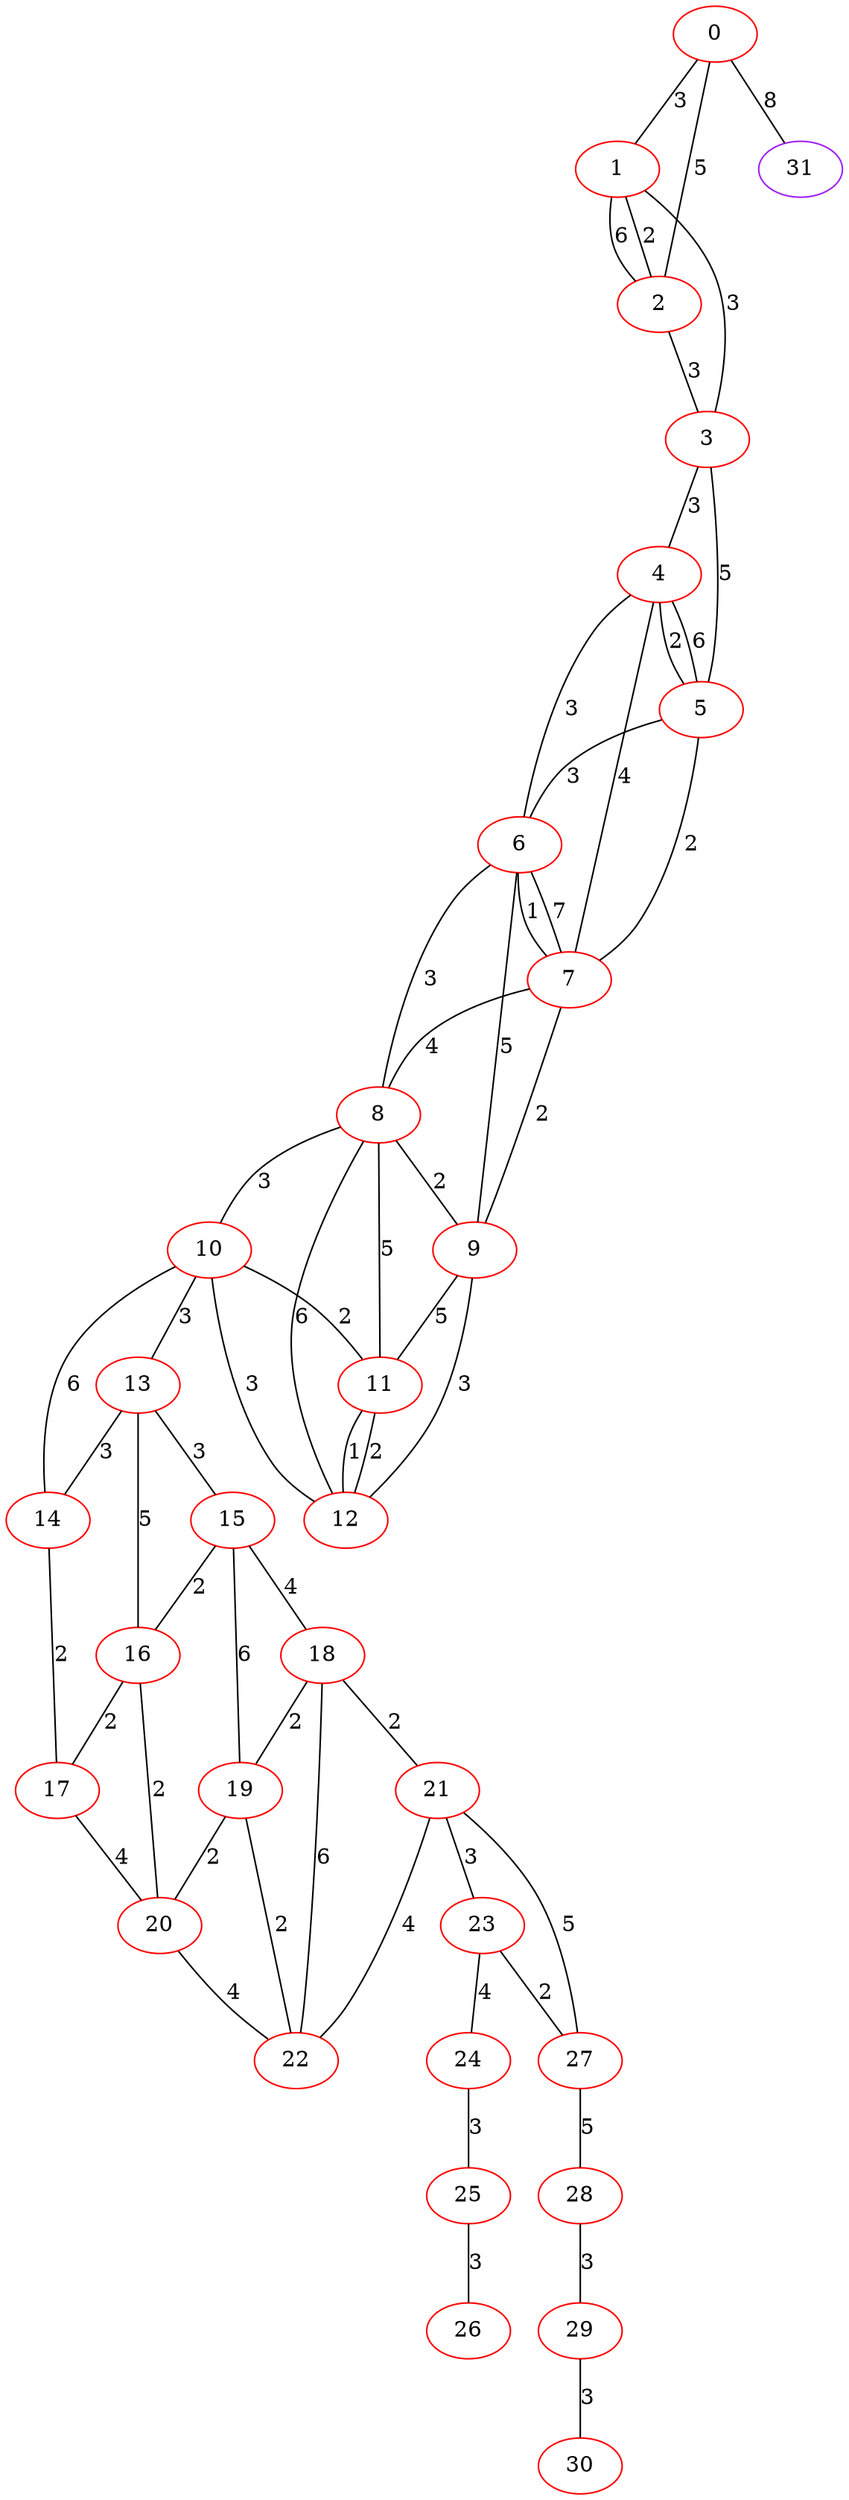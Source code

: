 graph "" {
0 [color=red, weight=1];
1 [color=red, weight=1];
2 [color=red, weight=1];
3 [color=red, weight=1];
4 [color=red, weight=1];
5 [color=red, weight=1];
6 [color=red, weight=1];
7 [color=red, weight=1];
8 [color=red, weight=1];
9 [color=red, weight=1];
10 [color=red, weight=1];
11 [color=red, weight=1];
12 [color=red, weight=1];
13 [color=red, weight=1];
14 [color=red, weight=1];
15 [color=red, weight=1];
16 [color=red, weight=1];
17 [color=red, weight=1];
18 [color=red, weight=1];
19 [color=red, weight=1];
20 [color=red, weight=1];
21 [color=red, weight=1];
22 [color=red, weight=1];
23 [color=red, weight=1];
24 [color=red, weight=1];
25 [color=red, weight=1];
26 [color=red, weight=1];
27 [color=red, weight=1];
28 [color=red, weight=1];
29 [color=red, weight=1];
30 [color=red, weight=1];
31 [color=purple, weight=4];
0 -- 1  [key=0, label=3];
0 -- 2  [key=0, label=5];
0 -- 31  [key=0, label=8];
1 -- 2  [key=0, label=2];
1 -- 2  [key=1, label=6];
1 -- 3  [key=0, label=3];
2 -- 3  [key=0, label=3];
3 -- 4  [key=0, label=3];
3 -- 5  [key=0, label=5];
4 -- 5  [key=0, label=2];
4 -- 5  [key=1, label=6];
4 -- 6  [key=0, label=3];
4 -- 7  [key=0, label=4];
5 -- 6  [key=0, label=3];
5 -- 7  [key=0, label=2];
6 -- 8  [key=0, label=3];
6 -- 9  [key=0, label=5];
6 -- 7  [key=0, label=7];
6 -- 7  [key=1, label=1];
7 -- 8  [key=0, label=4];
7 -- 9  [key=0, label=2];
8 -- 9  [key=0, label=2];
8 -- 10  [key=0, label=3];
8 -- 11  [key=0, label=5];
8 -- 12  [key=0, label=6];
9 -- 11  [key=0, label=5];
9 -- 12  [key=0, label=3];
10 -- 11  [key=0, label=2];
10 -- 12  [key=0, label=3];
10 -- 13  [key=0, label=3];
10 -- 14  [key=0, label=6];
11 -- 12  [key=0, label=1];
11 -- 12  [key=1, label=2];
13 -- 16  [key=0, label=5];
13 -- 14  [key=0, label=3];
13 -- 15  [key=0, label=3];
14 -- 17  [key=0, label=2];
15 -- 16  [key=0, label=2];
15 -- 18  [key=0, label=4];
15 -- 19  [key=0, label=6];
16 -- 17  [key=0, label=2];
16 -- 20  [key=0, label=2];
17 -- 20  [key=0, label=4];
18 -- 19  [key=0, label=2];
18 -- 21  [key=0, label=2];
18 -- 22  [key=0, label=6];
19 -- 20  [key=0, label=2];
19 -- 22  [key=0, label=2];
20 -- 22  [key=0, label=4];
21 -- 27  [key=0, label=5];
21 -- 22  [key=0, label=4];
21 -- 23  [key=0, label=3];
23 -- 24  [key=0, label=4];
23 -- 27  [key=0, label=2];
24 -- 25  [key=0, label=3];
25 -- 26  [key=0, label=3];
27 -- 28  [key=0, label=5];
28 -- 29  [key=0, label=3];
29 -- 30  [key=0, label=3];
}
